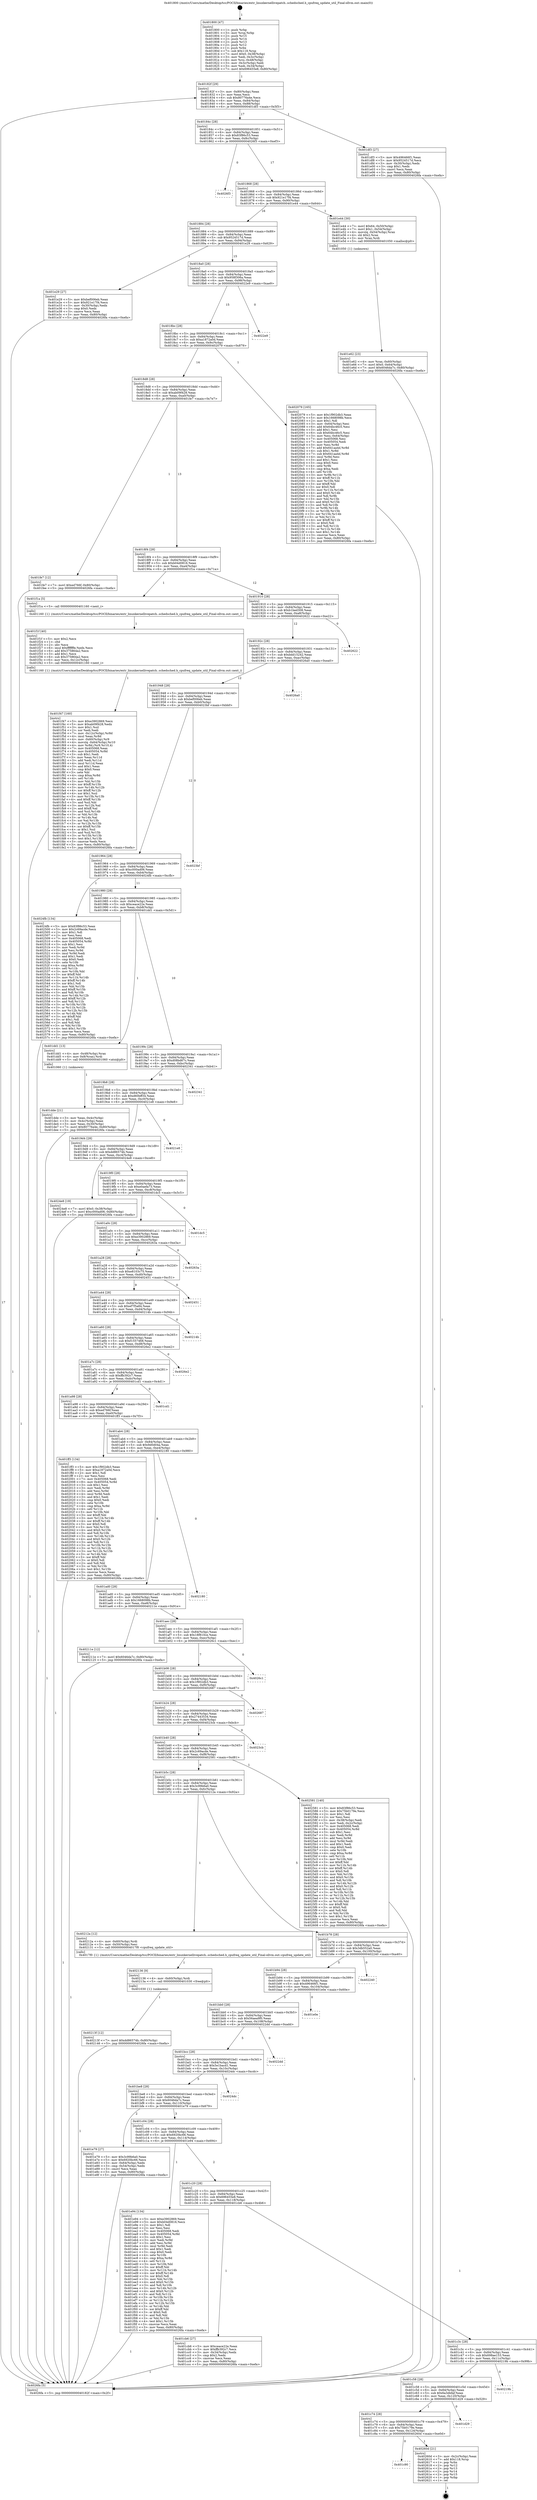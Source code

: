 digraph "0x401800" {
  label = "0x401800 (/mnt/c/Users/mathe/Desktop/tcc/POCII/binaries/extr_linuxkernellivepatch..schedsched.h_cpufreq_update_util_Final-ollvm.out::main(0))"
  labelloc = "t"
  node[shape=record]

  Entry [label="",width=0.3,height=0.3,shape=circle,fillcolor=black,style=filled]
  "0x40182f" [label="{
     0x40182f [29]\l
     | [instrs]\l
     &nbsp;&nbsp;0x40182f \<+3\>: mov -0x80(%rbp),%eax\l
     &nbsp;&nbsp;0x401832 \<+2\>: mov %eax,%ecx\l
     &nbsp;&nbsp;0x401834 \<+6\>: sub $0x80776a4e,%ecx\l
     &nbsp;&nbsp;0x40183a \<+6\>: mov %eax,-0x84(%rbp)\l
     &nbsp;&nbsp;0x401840 \<+6\>: mov %ecx,-0x88(%rbp)\l
     &nbsp;&nbsp;0x401846 \<+6\>: je 0000000000401df3 \<main+0x5f3\>\l
  }"]
  "0x401df3" [label="{
     0x401df3 [27]\l
     | [instrs]\l
     &nbsp;&nbsp;0x401df3 \<+5\>: mov $0x496466f1,%eax\l
     &nbsp;&nbsp;0x401df8 \<+5\>: mov $0x9524517d,%ecx\l
     &nbsp;&nbsp;0x401dfd \<+3\>: mov -0x30(%rbp),%edx\l
     &nbsp;&nbsp;0x401e00 \<+3\>: cmp $0x1,%edx\l
     &nbsp;&nbsp;0x401e03 \<+3\>: cmovl %ecx,%eax\l
     &nbsp;&nbsp;0x401e06 \<+3\>: mov %eax,-0x80(%rbp)\l
     &nbsp;&nbsp;0x401e09 \<+5\>: jmp 00000000004026fa \<main+0xefa\>\l
  }"]
  "0x40184c" [label="{
     0x40184c [28]\l
     | [instrs]\l
     &nbsp;&nbsp;0x40184c \<+5\>: jmp 0000000000401851 \<main+0x51\>\l
     &nbsp;&nbsp;0x401851 \<+6\>: mov -0x84(%rbp),%eax\l
     &nbsp;&nbsp;0x401857 \<+5\>: sub $0x83f86c53,%eax\l
     &nbsp;&nbsp;0x40185c \<+6\>: mov %eax,-0x8c(%rbp)\l
     &nbsp;&nbsp;0x401862 \<+6\>: je 00000000004026f3 \<main+0xef3\>\l
  }"]
  Exit [label="",width=0.3,height=0.3,shape=circle,fillcolor=black,style=filled,peripheries=2]
  "0x4026f3" [label="{
     0x4026f3\l
  }", style=dashed]
  "0x401868" [label="{
     0x401868 [28]\l
     | [instrs]\l
     &nbsp;&nbsp;0x401868 \<+5\>: jmp 000000000040186d \<main+0x6d\>\l
     &nbsp;&nbsp;0x40186d \<+6\>: mov -0x84(%rbp),%eax\l
     &nbsp;&nbsp;0x401873 \<+5\>: sub $0x921e17f4,%eax\l
     &nbsp;&nbsp;0x401878 \<+6\>: mov %eax,-0x90(%rbp)\l
     &nbsp;&nbsp;0x40187e \<+6\>: je 0000000000401e44 \<main+0x644\>\l
  }"]
  "0x401c90" [label="{
     0x401c90\l
  }", style=dashed]
  "0x401e44" [label="{
     0x401e44 [30]\l
     | [instrs]\l
     &nbsp;&nbsp;0x401e44 \<+7\>: movl $0x64,-0x50(%rbp)\l
     &nbsp;&nbsp;0x401e4b \<+7\>: movl $0x1,-0x54(%rbp)\l
     &nbsp;&nbsp;0x401e52 \<+4\>: movslq -0x54(%rbp),%rax\l
     &nbsp;&nbsp;0x401e56 \<+4\>: shl $0x2,%rax\l
     &nbsp;&nbsp;0x401e5a \<+3\>: mov %rax,%rdi\l
     &nbsp;&nbsp;0x401e5d \<+5\>: call 0000000000401050 \<malloc@plt\>\l
     | [calls]\l
     &nbsp;&nbsp;0x401050 \{1\} (unknown)\l
  }"]
  "0x401884" [label="{
     0x401884 [28]\l
     | [instrs]\l
     &nbsp;&nbsp;0x401884 \<+5\>: jmp 0000000000401889 \<main+0x89\>\l
     &nbsp;&nbsp;0x401889 \<+6\>: mov -0x84(%rbp),%eax\l
     &nbsp;&nbsp;0x40188f \<+5\>: sub $0x9524517d,%eax\l
     &nbsp;&nbsp;0x401894 \<+6\>: mov %eax,-0x94(%rbp)\l
     &nbsp;&nbsp;0x40189a \<+6\>: je 0000000000401e29 \<main+0x629\>\l
  }"]
  "0x40260d" [label="{
     0x40260d [21]\l
     | [instrs]\l
     &nbsp;&nbsp;0x40260d \<+3\>: mov -0x2c(%rbp),%eax\l
     &nbsp;&nbsp;0x402610 \<+7\>: add $0x118,%rsp\l
     &nbsp;&nbsp;0x402617 \<+1\>: pop %rbx\l
     &nbsp;&nbsp;0x402618 \<+2\>: pop %r12\l
     &nbsp;&nbsp;0x40261a \<+2\>: pop %r13\l
     &nbsp;&nbsp;0x40261c \<+2\>: pop %r14\l
     &nbsp;&nbsp;0x40261e \<+2\>: pop %r15\l
     &nbsp;&nbsp;0x402620 \<+1\>: pop %rbp\l
     &nbsp;&nbsp;0x402621 \<+1\>: ret\l
  }"]
  "0x401e29" [label="{
     0x401e29 [27]\l
     | [instrs]\l
     &nbsp;&nbsp;0x401e29 \<+5\>: mov $0xbef006eb,%eax\l
     &nbsp;&nbsp;0x401e2e \<+5\>: mov $0x921e17f4,%ecx\l
     &nbsp;&nbsp;0x401e33 \<+3\>: mov -0x30(%rbp),%edx\l
     &nbsp;&nbsp;0x401e36 \<+3\>: cmp $0x0,%edx\l
     &nbsp;&nbsp;0x401e39 \<+3\>: cmove %ecx,%eax\l
     &nbsp;&nbsp;0x401e3c \<+3\>: mov %eax,-0x80(%rbp)\l
     &nbsp;&nbsp;0x401e3f \<+5\>: jmp 00000000004026fa \<main+0xefa\>\l
  }"]
  "0x4018a0" [label="{
     0x4018a0 [28]\l
     | [instrs]\l
     &nbsp;&nbsp;0x4018a0 \<+5\>: jmp 00000000004018a5 \<main+0xa5\>\l
     &nbsp;&nbsp;0x4018a5 \<+6\>: mov -0x84(%rbp),%eax\l
     &nbsp;&nbsp;0x4018ab \<+5\>: sub $0x958f306a,%eax\l
     &nbsp;&nbsp;0x4018b0 \<+6\>: mov %eax,-0x98(%rbp)\l
     &nbsp;&nbsp;0x4018b6 \<+6\>: je 00000000004022e9 \<main+0xae9\>\l
  }"]
  "0x401c74" [label="{
     0x401c74 [28]\l
     | [instrs]\l
     &nbsp;&nbsp;0x401c74 \<+5\>: jmp 0000000000401c79 \<main+0x479\>\l
     &nbsp;&nbsp;0x401c79 \<+6\>: mov -0x84(%rbp),%eax\l
     &nbsp;&nbsp;0x401c7f \<+5\>: sub $0x75b0179e,%eax\l
     &nbsp;&nbsp;0x401c84 \<+6\>: mov %eax,-0x124(%rbp)\l
     &nbsp;&nbsp;0x401c8a \<+6\>: je 000000000040260d \<main+0xe0d\>\l
  }"]
  "0x4022e9" [label="{
     0x4022e9\l
  }", style=dashed]
  "0x4018bc" [label="{
     0x4018bc [28]\l
     | [instrs]\l
     &nbsp;&nbsp;0x4018bc \<+5\>: jmp 00000000004018c1 \<main+0xc1\>\l
     &nbsp;&nbsp;0x4018c1 \<+6\>: mov -0x84(%rbp),%eax\l
     &nbsp;&nbsp;0x4018c7 \<+5\>: sub $0xa1872a0d,%eax\l
     &nbsp;&nbsp;0x4018cc \<+6\>: mov %eax,-0x9c(%rbp)\l
     &nbsp;&nbsp;0x4018d2 \<+6\>: je 0000000000402079 \<main+0x879\>\l
  }"]
  "0x401d29" [label="{
     0x401d29\l
  }", style=dashed]
  "0x402079" [label="{
     0x402079 [165]\l
     | [instrs]\l
     &nbsp;&nbsp;0x402079 \<+5\>: mov $0x1f902db3,%eax\l
     &nbsp;&nbsp;0x40207e \<+5\>: mov $0x1668098b,%ecx\l
     &nbsp;&nbsp;0x402083 \<+2\>: mov $0x1,%dl\l
     &nbsp;&nbsp;0x402085 \<+3\>: mov -0x64(%rbp),%esi\l
     &nbsp;&nbsp;0x402088 \<+6\>: add $0x64bc46c5,%esi\l
     &nbsp;&nbsp;0x40208e \<+3\>: add $0x1,%esi\l
     &nbsp;&nbsp;0x402091 \<+6\>: sub $0x64bc46c5,%esi\l
     &nbsp;&nbsp;0x402097 \<+3\>: mov %esi,-0x64(%rbp)\l
     &nbsp;&nbsp;0x40209a \<+7\>: mov 0x405068,%esi\l
     &nbsp;&nbsp;0x4020a1 \<+7\>: mov 0x405054,%edi\l
     &nbsp;&nbsp;0x4020a8 \<+3\>: mov %esi,%r8d\l
     &nbsp;&nbsp;0x4020ab \<+7\>: add $0x641aa4d,%r8d\l
     &nbsp;&nbsp;0x4020b2 \<+4\>: sub $0x1,%r8d\l
     &nbsp;&nbsp;0x4020b6 \<+7\>: sub $0x641aa4d,%r8d\l
     &nbsp;&nbsp;0x4020bd \<+4\>: imul %r8d,%esi\l
     &nbsp;&nbsp;0x4020c1 \<+3\>: and $0x1,%esi\l
     &nbsp;&nbsp;0x4020c4 \<+3\>: cmp $0x0,%esi\l
     &nbsp;&nbsp;0x4020c7 \<+4\>: sete %r9b\l
     &nbsp;&nbsp;0x4020cb \<+3\>: cmp $0xa,%edi\l
     &nbsp;&nbsp;0x4020ce \<+4\>: setl %r10b\l
     &nbsp;&nbsp;0x4020d2 \<+3\>: mov %r9b,%r11b\l
     &nbsp;&nbsp;0x4020d5 \<+4\>: xor $0xff,%r11b\l
     &nbsp;&nbsp;0x4020d9 \<+3\>: mov %r10b,%bl\l
     &nbsp;&nbsp;0x4020dc \<+3\>: xor $0xff,%bl\l
     &nbsp;&nbsp;0x4020df \<+3\>: xor $0x0,%dl\l
     &nbsp;&nbsp;0x4020e2 \<+3\>: mov %r11b,%r14b\l
     &nbsp;&nbsp;0x4020e5 \<+4\>: and $0x0,%r14b\l
     &nbsp;&nbsp;0x4020e9 \<+3\>: and %dl,%r9b\l
     &nbsp;&nbsp;0x4020ec \<+3\>: mov %bl,%r15b\l
     &nbsp;&nbsp;0x4020ef \<+4\>: and $0x0,%r15b\l
     &nbsp;&nbsp;0x4020f3 \<+3\>: and %dl,%r10b\l
     &nbsp;&nbsp;0x4020f6 \<+3\>: or %r9b,%r14b\l
     &nbsp;&nbsp;0x4020f9 \<+3\>: or %r10b,%r15b\l
     &nbsp;&nbsp;0x4020fc \<+3\>: xor %r15b,%r14b\l
     &nbsp;&nbsp;0x4020ff \<+3\>: or %bl,%r11b\l
     &nbsp;&nbsp;0x402102 \<+4\>: xor $0xff,%r11b\l
     &nbsp;&nbsp;0x402106 \<+3\>: or $0x0,%dl\l
     &nbsp;&nbsp;0x402109 \<+3\>: and %dl,%r11b\l
     &nbsp;&nbsp;0x40210c \<+3\>: or %r11b,%r14b\l
     &nbsp;&nbsp;0x40210f \<+4\>: test $0x1,%r14b\l
     &nbsp;&nbsp;0x402113 \<+3\>: cmovne %ecx,%eax\l
     &nbsp;&nbsp;0x402116 \<+3\>: mov %eax,-0x80(%rbp)\l
     &nbsp;&nbsp;0x402119 \<+5\>: jmp 00000000004026fa \<main+0xefa\>\l
  }"]
  "0x4018d8" [label="{
     0x4018d8 [28]\l
     | [instrs]\l
     &nbsp;&nbsp;0x4018d8 \<+5\>: jmp 00000000004018dd \<main+0xdd\>\l
     &nbsp;&nbsp;0x4018dd \<+6\>: mov -0x84(%rbp),%eax\l
     &nbsp;&nbsp;0x4018e3 \<+5\>: sub $0xab09f428,%eax\l
     &nbsp;&nbsp;0x4018e8 \<+6\>: mov %eax,-0xa0(%rbp)\l
     &nbsp;&nbsp;0x4018ee \<+6\>: je 0000000000401fe7 \<main+0x7e7\>\l
  }"]
  "0x401c58" [label="{
     0x401c58 [28]\l
     | [instrs]\l
     &nbsp;&nbsp;0x401c58 \<+5\>: jmp 0000000000401c5d \<main+0x45d\>\l
     &nbsp;&nbsp;0x401c5d \<+6\>: mov -0x84(%rbp),%eax\l
     &nbsp;&nbsp;0x401c63 \<+5\>: sub $0x6a3dbfaf,%eax\l
     &nbsp;&nbsp;0x401c68 \<+6\>: mov %eax,-0x120(%rbp)\l
     &nbsp;&nbsp;0x401c6e \<+6\>: je 0000000000401d29 \<main+0x529\>\l
  }"]
  "0x401fe7" [label="{
     0x401fe7 [12]\l
     | [instrs]\l
     &nbsp;&nbsp;0x401fe7 \<+7\>: movl $0xed766f,-0x80(%rbp)\l
     &nbsp;&nbsp;0x401fee \<+5\>: jmp 00000000004026fa \<main+0xefa\>\l
  }"]
  "0x4018f4" [label="{
     0x4018f4 [28]\l
     | [instrs]\l
     &nbsp;&nbsp;0x4018f4 \<+5\>: jmp 00000000004018f9 \<main+0xf9\>\l
     &nbsp;&nbsp;0x4018f9 \<+6\>: mov -0x84(%rbp),%eax\l
     &nbsp;&nbsp;0x4018ff \<+5\>: sub $0xb04d0816,%eax\l
     &nbsp;&nbsp;0x401904 \<+6\>: mov %eax,-0xa4(%rbp)\l
     &nbsp;&nbsp;0x40190a \<+6\>: je 0000000000401f1a \<main+0x71a\>\l
  }"]
  "0x40219b" [label="{
     0x40219b\l
  }", style=dashed]
  "0x401f1a" [label="{
     0x401f1a [5]\l
     | [instrs]\l
     &nbsp;&nbsp;0x401f1a \<+5\>: call 0000000000401160 \<next_i\>\l
     | [calls]\l
     &nbsp;&nbsp;0x401160 \{1\} (/mnt/c/Users/mathe/Desktop/tcc/POCII/binaries/extr_linuxkernellivepatch..schedsched.h_cpufreq_update_util_Final-ollvm.out::next_i)\l
  }"]
  "0x401910" [label="{
     0x401910 [28]\l
     | [instrs]\l
     &nbsp;&nbsp;0x401910 \<+5\>: jmp 0000000000401915 \<main+0x115\>\l
     &nbsp;&nbsp;0x401915 \<+6\>: mov -0x84(%rbp),%eax\l
     &nbsp;&nbsp;0x40191b \<+5\>: sub $0xb1bed308,%eax\l
     &nbsp;&nbsp;0x401920 \<+6\>: mov %eax,-0xa8(%rbp)\l
     &nbsp;&nbsp;0x401926 \<+6\>: je 0000000000402622 \<main+0xe22\>\l
  }"]
  "0x40213f" [label="{
     0x40213f [12]\l
     | [instrs]\l
     &nbsp;&nbsp;0x40213f \<+7\>: movl $0xdd86574b,-0x80(%rbp)\l
     &nbsp;&nbsp;0x402146 \<+5\>: jmp 00000000004026fa \<main+0xefa\>\l
  }"]
  "0x402622" [label="{
     0x402622\l
  }", style=dashed]
  "0x40192c" [label="{
     0x40192c [28]\l
     | [instrs]\l
     &nbsp;&nbsp;0x40192c \<+5\>: jmp 0000000000401931 \<main+0x131\>\l
     &nbsp;&nbsp;0x401931 \<+6\>: mov -0x84(%rbp),%eax\l
     &nbsp;&nbsp;0x401937 \<+5\>: sub $0xbdd15242,%eax\l
     &nbsp;&nbsp;0x40193c \<+6\>: mov %eax,-0xac(%rbp)\l
     &nbsp;&nbsp;0x401942 \<+6\>: je 00000000004026a0 \<main+0xea0\>\l
  }"]
  "0x402136" [label="{
     0x402136 [9]\l
     | [instrs]\l
     &nbsp;&nbsp;0x402136 \<+4\>: mov -0x60(%rbp),%rdi\l
     &nbsp;&nbsp;0x40213a \<+5\>: call 0000000000401030 \<free@plt\>\l
     | [calls]\l
     &nbsp;&nbsp;0x401030 \{1\} (unknown)\l
  }"]
  "0x4026a0" [label="{
     0x4026a0\l
  }", style=dashed]
  "0x401948" [label="{
     0x401948 [28]\l
     | [instrs]\l
     &nbsp;&nbsp;0x401948 \<+5\>: jmp 000000000040194d \<main+0x14d\>\l
     &nbsp;&nbsp;0x40194d \<+6\>: mov -0x84(%rbp),%eax\l
     &nbsp;&nbsp;0x401953 \<+5\>: sub $0xbef006eb,%eax\l
     &nbsp;&nbsp;0x401958 \<+6\>: mov %eax,-0xb0(%rbp)\l
     &nbsp;&nbsp;0x40195e \<+6\>: je 00000000004023bf \<main+0xbbf\>\l
  }"]
  "0x401f47" [label="{
     0x401f47 [160]\l
     | [instrs]\l
     &nbsp;&nbsp;0x401f47 \<+5\>: mov $0xe3902869,%ecx\l
     &nbsp;&nbsp;0x401f4c \<+5\>: mov $0xab09f428,%edx\l
     &nbsp;&nbsp;0x401f51 \<+3\>: mov $0x1,%sil\l
     &nbsp;&nbsp;0x401f54 \<+2\>: xor %edi,%edi\l
     &nbsp;&nbsp;0x401f56 \<+7\>: mov -0x12c(%rbp),%r8d\l
     &nbsp;&nbsp;0x401f5d \<+4\>: imul %eax,%r8d\l
     &nbsp;&nbsp;0x401f61 \<+4\>: mov -0x60(%rbp),%r9\l
     &nbsp;&nbsp;0x401f65 \<+4\>: movslq -0x64(%rbp),%r10\l
     &nbsp;&nbsp;0x401f69 \<+4\>: mov %r8d,(%r9,%r10,4)\l
     &nbsp;&nbsp;0x401f6d \<+7\>: mov 0x405068,%eax\l
     &nbsp;&nbsp;0x401f74 \<+8\>: mov 0x405054,%r8d\l
     &nbsp;&nbsp;0x401f7c \<+3\>: sub $0x1,%edi\l
     &nbsp;&nbsp;0x401f7f \<+3\>: mov %eax,%r11d\l
     &nbsp;&nbsp;0x401f82 \<+3\>: add %edi,%r11d\l
     &nbsp;&nbsp;0x401f85 \<+4\>: imul %r11d,%eax\l
     &nbsp;&nbsp;0x401f89 \<+3\>: and $0x1,%eax\l
     &nbsp;&nbsp;0x401f8c \<+3\>: cmp $0x0,%eax\l
     &nbsp;&nbsp;0x401f8f \<+3\>: sete %bl\l
     &nbsp;&nbsp;0x401f92 \<+4\>: cmp $0xa,%r8d\l
     &nbsp;&nbsp;0x401f96 \<+4\>: setl %r14b\l
     &nbsp;&nbsp;0x401f9a \<+3\>: mov %bl,%r15b\l
     &nbsp;&nbsp;0x401f9d \<+4\>: xor $0xff,%r15b\l
     &nbsp;&nbsp;0x401fa1 \<+3\>: mov %r14b,%r12b\l
     &nbsp;&nbsp;0x401fa4 \<+4\>: xor $0xff,%r12b\l
     &nbsp;&nbsp;0x401fa8 \<+4\>: xor $0x1,%sil\l
     &nbsp;&nbsp;0x401fac \<+3\>: mov %r15b,%r13b\l
     &nbsp;&nbsp;0x401faf \<+4\>: and $0xff,%r13b\l
     &nbsp;&nbsp;0x401fb3 \<+3\>: and %sil,%bl\l
     &nbsp;&nbsp;0x401fb6 \<+3\>: mov %r12b,%al\l
     &nbsp;&nbsp;0x401fb9 \<+2\>: and $0xff,%al\l
     &nbsp;&nbsp;0x401fbb \<+3\>: and %sil,%r14b\l
     &nbsp;&nbsp;0x401fbe \<+3\>: or %bl,%r13b\l
     &nbsp;&nbsp;0x401fc1 \<+3\>: or %r14b,%al\l
     &nbsp;&nbsp;0x401fc4 \<+3\>: xor %al,%r13b\l
     &nbsp;&nbsp;0x401fc7 \<+3\>: or %r12b,%r15b\l
     &nbsp;&nbsp;0x401fca \<+4\>: xor $0xff,%r15b\l
     &nbsp;&nbsp;0x401fce \<+4\>: or $0x1,%sil\l
     &nbsp;&nbsp;0x401fd2 \<+3\>: and %sil,%r15b\l
     &nbsp;&nbsp;0x401fd5 \<+3\>: or %r15b,%r13b\l
     &nbsp;&nbsp;0x401fd8 \<+4\>: test $0x1,%r13b\l
     &nbsp;&nbsp;0x401fdc \<+3\>: cmovne %edx,%ecx\l
     &nbsp;&nbsp;0x401fdf \<+3\>: mov %ecx,-0x80(%rbp)\l
     &nbsp;&nbsp;0x401fe2 \<+5\>: jmp 00000000004026fa \<main+0xefa\>\l
  }"]
  "0x4023bf" [label="{
     0x4023bf\l
  }", style=dashed]
  "0x401964" [label="{
     0x401964 [28]\l
     | [instrs]\l
     &nbsp;&nbsp;0x401964 \<+5\>: jmp 0000000000401969 \<main+0x169\>\l
     &nbsp;&nbsp;0x401969 \<+6\>: mov -0x84(%rbp),%eax\l
     &nbsp;&nbsp;0x40196f \<+5\>: sub $0xc000ad06,%eax\l
     &nbsp;&nbsp;0x401974 \<+6\>: mov %eax,-0xb4(%rbp)\l
     &nbsp;&nbsp;0x40197a \<+6\>: je 00000000004024fb \<main+0xcfb\>\l
  }"]
  "0x401f1f" [label="{
     0x401f1f [40]\l
     | [instrs]\l
     &nbsp;&nbsp;0x401f1f \<+5\>: mov $0x2,%ecx\l
     &nbsp;&nbsp;0x401f24 \<+1\>: cltd\l
     &nbsp;&nbsp;0x401f25 \<+2\>: idiv %ecx\l
     &nbsp;&nbsp;0x401f27 \<+6\>: imul $0xfffffffe,%edx,%ecx\l
     &nbsp;&nbsp;0x401f2d \<+6\>: add $0x375864a2,%ecx\l
     &nbsp;&nbsp;0x401f33 \<+3\>: add $0x1,%ecx\l
     &nbsp;&nbsp;0x401f36 \<+6\>: sub $0x375864a2,%ecx\l
     &nbsp;&nbsp;0x401f3c \<+6\>: mov %ecx,-0x12c(%rbp)\l
     &nbsp;&nbsp;0x401f42 \<+5\>: call 0000000000401160 \<next_i\>\l
     | [calls]\l
     &nbsp;&nbsp;0x401160 \{1\} (/mnt/c/Users/mathe/Desktop/tcc/POCII/binaries/extr_linuxkernellivepatch..schedsched.h_cpufreq_update_util_Final-ollvm.out::next_i)\l
  }"]
  "0x4024fb" [label="{
     0x4024fb [134]\l
     | [instrs]\l
     &nbsp;&nbsp;0x4024fb \<+5\>: mov $0x83f86c53,%eax\l
     &nbsp;&nbsp;0x402500 \<+5\>: mov $0x2c69acde,%ecx\l
     &nbsp;&nbsp;0x402505 \<+2\>: mov $0x1,%dl\l
     &nbsp;&nbsp;0x402507 \<+2\>: xor %esi,%esi\l
     &nbsp;&nbsp;0x402509 \<+7\>: mov 0x405068,%edi\l
     &nbsp;&nbsp;0x402510 \<+8\>: mov 0x405054,%r8d\l
     &nbsp;&nbsp;0x402518 \<+3\>: sub $0x1,%esi\l
     &nbsp;&nbsp;0x40251b \<+3\>: mov %edi,%r9d\l
     &nbsp;&nbsp;0x40251e \<+3\>: add %esi,%r9d\l
     &nbsp;&nbsp;0x402521 \<+4\>: imul %r9d,%edi\l
     &nbsp;&nbsp;0x402525 \<+3\>: and $0x1,%edi\l
     &nbsp;&nbsp;0x402528 \<+3\>: cmp $0x0,%edi\l
     &nbsp;&nbsp;0x40252b \<+4\>: sete %r10b\l
     &nbsp;&nbsp;0x40252f \<+4\>: cmp $0xa,%r8d\l
     &nbsp;&nbsp;0x402533 \<+4\>: setl %r11b\l
     &nbsp;&nbsp;0x402537 \<+3\>: mov %r10b,%bl\l
     &nbsp;&nbsp;0x40253a \<+3\>: xor $0xff,%bl\l
     &nbsp;&nbsp;0x40253d \<+3\>: mov %r11b,%r14b\l
     &nbsp;&nbsp;0x402540 \<+4\>: xor $0xff,%r14b\l
     &nbsp;&nbsp;0x402544 \<+3\>: xor $0x1,%dl\l
     &nbsp;&nbsp;0x402547 \<+3\>: mov %bl,%r15b\l
     &nbsp;&nbsp;0x40254a \<+4\>: and $0xff,%r15b\l
     &nbsp;&nbsp;0x40254e \<+3\>: and %dl,%r10b\l
     &nbsp;&nbsp;0x402551 \<+3\>: mov %r14b,%r12b\l
     &nbsp;&nbsp;0x402554 \<+4\>: and $0xff,%r12b\l
     &nbsp;&nbsp;0x402558 \<+3\>: and %dl,%r11b\l
     &nbsp;&nbsp;0x40255b \<+3\>: or %r10b,%r15b\l
     &nbsp;&nbsp;0x40255e \<+3\>: or %r11b,%r12b\l
     &nbsp;&nbsp;0x402561 \<+3\>: xor %r12b,%r15b\l
     &nbsp;&nbsp;0x402564 \<+3\>: or %r14b,%bl\l
     &nbsp;&nbsp;0x402567 \<+3\>: xor $0xff,%bl\l
     &nbsp;&nbsp;0x40256a \<+3\>: or $0x1,%dl\l
     &nbsp;&nbsp;0x40256d \<+2\>: and %dl,%bl\l
     &nbsp;&nbsp;0x40256f \<+3\>: or %bl,%r15b\l
     &nbsp;&nbsp;0x402572 \<+4\>: test $0x1,%r15b\l
     &nbsp;&nbsp;0x402576 \<+3\>: cmovne %ecx,%eax\l
     &nbsp;&nbsp;0x402579 \<+3\>: mov %eax,-0x80(%rbp)\l
     &nbsp;&nbsp;0x40257c \<+5\>: jmp 00000000004026fa \<main+0xefa\>\l
  }"]
  "0x401980" [label="{
     0x401980 [28]\l
     | [instrs]\l
     &nbsp;&nbsp;0x401980 \<+5\>: jmp 0000000000401985 \<main+0x185\>\l
     &nbsp;&nbsp;0x401985 \<+6\>: mov -0x84(%rbp),%eax\l
     &nbsp;&nbsp;0x40198b \<+5\>: sub $0xceace22e,%eax\l
     &nbsp;&nbsp;0x401990 \<+6\>: mov %eax,-0xb8(%rbp)\l
     &nbsp;&nbsp;0x401996 \<+6\>: je 0000000000401dd1 \<main+0x5d1\>\l
  }"]
  "0x401e62" [label="{
     0x401e62 [23]\l
     | [instrs]\l
     &nbsp;&nbsp;0x401e62 \<+4\>: mov %rax,-0x60(%rbp)\l
     &nbsp;&nbsp;0x401e66 \<+7\>: movl $0x0,-0x64(%rbp)\l
     &nbsp;&nbsp;0x401e6d \<+7\>: movl $0x6046da7c,-0x80(%rbp)\l
     &nbsp;&nbsp;0x401e74 \<+5\>: jmp 00000000004026fa \<main+0xefa\>\l
  }"]
  "0x401dd1" [label="{
     0x401dd1 [13]\l
     | [instrs]\l
     &nbsp;&nbsp;0x401dd1 \<+4\>: mov -0x48(%rbp),%rax\l
     &nbsp;&nbsp;0x401dd5 \<+4\>: mov 0x8(%rax),%rdi\l
     &nbsp;&nbsp;0x401dd9 \<+5\>: call 0000000000401060 \<atoi@plt\>\l
     | [calls]\l
     &nbsp;&nbsp;0x401060 \{1\} (unknown)\l
  }"]
  "0x40199c" [label="{
     0x40199c [28]\l
     | [instrs]\l
     &nbsp;&nbsp;0x40199c \<+5\>: jmp 00000000004019a1 \<main+0x1a1\>\l
     &nbsp;&nbsp;0x4019a1 \<+6\>: mov -0x84(%rbp),%eax\l
     &nbsp;&nbsp;0x4019a7 \<+5\>: sub $0xd08bd67c,%eax\l
     &nbsp;&nbsp;0x4019ac \<+6\>: mov %eax,-0xbc(%rbp)\l
     &nbsp;&nbsp;0x4019b2 \<+6\>: je 0000000000402341 \<main+0xb41\>\l
  }"]
  "0x401dde" [label="{
     0x401dde [21]\l
     | [instrs]\l
     &nbsp;&nbsp;0x401dde \<+3\>: mov %eax,-0x4c(%rbp)\l
     &nbsp;&nbsp;0x401de1 \<+3\>: mov -0x4c(%rbp),%eax\l
     &nbsp;&nbsp;0x401de4 \<+3\>: mov %eax,-0x30(%rbp)\l
     &nbsp;&nbsp;0x401de7 \<+7\>: movl $0x80776a4e,-0x80(%rbp)\l
     &nbsp;&nbsp;0x401dee \<+5\>: jmp 00000000004026fa \<main+0xefa\>\l
  }"]
  "0x402341" [label="{
     0x402341\l
  }", style=dashed]
  "0x4019b8" [label="{
     0x4019b8 [28]\l
     | [instrs]\l
     &nbsp;&nbsp;0x4019b8 \<+5\>: jmp 00000000004019bd \<main+0x1bd\>\l
     &nbsp;&nbsp;0x4019bd \<+6\>: mov -0x84(%rbp),%eax\l
     &nbsp;&nbsp;0x4019c3 \<+5\>: sub $0xd60bff34,%eax\l
     &nbsp;&nbsp;0x4019c8 \<+6\>: mov %eax,-0xc0(%rbp)\l
     &nbsp;&nbsp;0x4019ce \<+6\>: je 00000000004021e8 \<main+0x9e8\>\l
  }"]
  "0x401800" [label="{
     0x401800 [47]\l
     | [instrs]\l
     &nbsp;&nbsp;0x401800 \<+1\>: push %rbp\l
     &nbsp;&nbsp;0x401801 \<+3\>: mov %rsp,%rbp\l
     &nbsp;&nbsp;0x401804 \<+2\>: push %r15\l
     &nbsp;&nbsp;0x401806 \<+2\>: push %r14\l
     &nbsp;&nbsp;0x401808 \<+2\>: push %r13\l
     &nbsp;&nbsp;0x40180a \<+2\>: push %r12\l
     &nbsp;&nbsp;0x40180c \<+1\>: push %rbx\l
     &nbsp;&nbsp;0x40180d \<+7\>: sub $0x118,%rsp\l
     &nbsp;&nbsp;0x401814 \<+7\>: movl $0x0,-0x38(%rbp)\l
     &nbsp;&nbsp;0x40181b \<+3\>: mov %edi,-0x3c(%rbp)\l
     &nbsp;&nbsp;0x40181e \<+4\>: mov %rsi,-0x48(%rbp)\l
     &nbsp;&nbsp;0x401822 \<+3\>: mov -0x3c(%rbp),%edi\l
     &nbsp;&nbsp;0x401825 \<+3\>: mov %edi,-0x34(%rbp)\l
     &nbsp;&nbsp;0x401828 \<+7\>: movl $0x696455e8,-0x80(%rbp)\l
  }"]
  "0x4021e8" [label="{
     0x4021e8\l
  }", style=dashed]
  "0x4019d4" [label="{
     0x4019d4 [28]\l
     | [instrs]\l
     &nbsp;&nbsp;0x4019d4 \<+5\>: jmp 00000000004019d9 \<main+0x1d9\>\l
     &nbsp;&nbsp;0x4019d9 \<+6\>: mov -0x84(%rbp),%eax\l
     &nbsp;&nbsp;0x4019df \<+5\>: sub $0xdd86574b,%eax\l
     &nbsp;&nbsp;0x4019e4 \<+6\>: mov %eax,-0xc4(%rbp)\l
     &nbsp;&nbsp;0x4019ea \<+6\>: je 00000000004024e8 \<main+0xce8\>\l
  }"]
  "0x4026fa" [label="{
     0x4026fa [5]\l
     | [instrs]\l
     &nbsp;&nbsp;0x4026fa \<+5\>: jmp 000000000040182f \<main+0x2f\>\l
  }"]
  "0x4024e8" [label="{
     0x4024e8 [19]\l
     | [instrs]\l
     &nbsp;&nbsp;0x4024e8 \<+7\>: movl $0x0,-0x38(%rbp)\l
     &nbsp;&nbsp;0x4024ef \<+7\>: movl $0xc000ad06,-0x80(%rbp)\l
     &nbsp;&nbsp;0x4024f6 \<+5\>: jmp 00000000004026fa \<main+0xefa\>\l
  }"]
  "0x4019f0" [label="{
     0x4019f0 [28]\l
     | [instrs]\l
     &nbsp;&nbsp;0x4019f0 \<+5\>: jmp 00000000004019f5 \<main+0x1f5\>\l
     &nbsp;&nbsp;0x4019f5 \<+6\>: mov -0x84(%rbp),%eax\l
     &nbsp;&nbsp;0x4019fb \<+5\>: sub $0xe0aefa73,%eax\l
     &nbsp;&nbsp;0x401a00 \<+6\>: mov %eax,-0xc8(%rbp)\l
     &nbsp;&nbsp;0x401a06 \<+6\>: je 0000000000401dc5 \<main+0x5c5\>\l
  }"]
  "0x401c3c" [label="{
     0x401c3c [28]\l
     | [instrs]\l
     &nbsp;&nbsp;0x401c3c \<+5\>: jmp 0000000000401c41 \<main+0x441\>\l
     &nbsp;&nbsp;0x401c41 \<+6\>: mov -0x84(%rbp),%eax\l
     &nbsp;&nbsp;0x401c47 \<+5\>: sub $0x698ae153,%eax\l
     &nbsp;&nbsp;0x401c4c \<+6\>: mov %eax,-0x11c(%rbp)\l
     &nbsp;&nbsp;0x401c52 \<+6\>: je 000000000040219b \<main+0x99b\>\l
  }"]
  "0x401dc5" [label="{
     0x401dc5\l
  }", style=dashed]
  "0x401a0c" [label="{
     0x401a0c [28]\l
     | [instrs]\l
     &nbsp;&nbsp;0x401a0c \<+5\>: jmp 0000000000401a11 \<main+0x211\>\l
     &nbsp;&nbsp;0x401a11 \<+6\>: mov -0x84(%rbp),%eax\l
     &nbsp;&nbsp;0x401a17 \<+5\>: sub $0xe3902869,%eax\l
     &nbsp;&nbsp;0x401a1c \<+6\>: mov %eax,-0xcc(%rbp)\l
     &nbsp;&nbsp;0x401a22 \<+6\>: je 000000000040263a \<main+0xe3a\>\l
  }"]
  "0x401cb6" [label="{
     0x401cb6 [27]\l
     | [instrs]\l
     &nbsp;&nbsp;0x401cb6 \<+5\>: mov $0xceace22e,%eax\l
     &nbsp;&nbsp;0x401cbb \<+5\>: mov $0xffb392c7,%ecx\l
     &nbsp;&nbsp;0x401cc0 \<+3\>: mov -0x34(%rbp),%edx\l
     &nbsp;&nbsp;0x401cc3 \<+3\>: cmp $0x2,%edx\l
     &nbsp;&nbsp;0x401cc6 \<+3\>: cmovne %ecx,%eax\l
     &nbsp;&nbsp;0x401cc9 \<+3\>: mov %eax,-0x80(%rbp)\l
     &nbsp;&nbsp;0x401ccc \<+5\>: jmp 00000000004026fa \<main+0xefa\>\l
  }"]
  "0x40263a" [label="{
     0x40263a\l
  }", style=dashed]
  "0x401a28" [label="{
     0x401a28 [28]\l
     | [instrs]\l
     &nbsp;&nbsp;0x401a28 \<+5\>: jmp 0000000000401a2d \<main+0x22d\>\l
     &nbsp;&nbsp;0x401a2d \<+6\>: mov -0x84(%rbp),%eax\l
     &nbsp;&nbsp;0x401a33 \<+5\>: sub $0xe8103c75,%eax\l
     &nbsp;&nbsp;0x401a38 \<+6\>: mov %eax,-0xd0(%rbp)\l
     &nbsp;&nbsp;0x401a3e \<+6\>: je 0000000000402451 \<main+0xc51\>\l
  }"]
  "0x401c20" [label="{
     0x401c20 [28]\l
     | [instrs]\l
     &nbsp;&nbsp;0x401c20 \<+5\>: jmp 0000000000401c25 \<main+0x425\>\l
     &nbsp;&nbsp;0x401c25 \<+6\>: mov -0x84(%rbp),%eax\l
     &nbsp;&nbsp;0x401c2b \<+5\>: sub $0x696455e8,%eax\l
     &nbsp;&nbsp;0x401c30 \<+6\>: mov %eax,-0x118(%rbp)\l
     &nbsp;&nbsp;0x401c36 \<+6\>: je 0000000000401cb6 \<main+0x4b6\>\l
  }"]
  "0x402451" [label="{
     0x402451\l
  }", style=dashed]
  "0x401a44" [label="{
     0x401a44 [28]\l
     | [instrs]\l
     &nbsp;&nbsp;0x401a44 \<+5\>: jmp 0000000000401a49 \<main+0x249\>\l
     &nbsp;&nbsp;0x401a49 \<+6\>: mov -0x84(%rbp),%eax\l
     &nbsp;&nbsp;0x401a4f \<+5\>: sub $0xef7f5a84,%eax\l
     &nbsp;&nbsp;0x401a54 \<+6\>: mov %eax,-0xd4(%rbp)\l
     &nbsp;&nbsp;0x401a5a \<+6\>: je 000000000040214b \<main+0x94b\>\l
  }"]
  "0x401e94" [label="{
     0x401e94 [134]\l
     | [instrs]\l
     &nbsp;&nbsp;0x401e94 \<+5\>: mov $0xe3902869,%eax\l
     &nbsp;&nbsp;0x401e99 \<+5\>: mov $0xb04d0816,%ecx\l
     &nbsp;&nbsp;0x401e9e \<+2\>: mov $0x1,%dl\l
     &nbsp;&nbsp;0x401ea0 \<+2\>: xor %esi,%esi\l
     &nbsp;&nbsp;0x401ea2 \<+7\>: mov 0x405068,%edi\l
     &nbsp;&nbsp;0x401ea9 \<+8\>: mov 0x405054,%r8d\l
     &nbsp;&nbsp;0x401eb1 \<+3\>: sub $0x1,%esi\l
     &nbsp;&nbsp;0x401eb4 \<+3\>: mov %edi,%r9d\l
     &nbsp;&nbsp;0x401eb7 \<+3\>: add %esi,%r9d\l
     &nbsp;&nbsp;0x401eba \<+4\>: imul %r9d,%edi\l
     &nbsp;&nbsp;0x401ebe \<+3\>: and $0x1,%edi\l
     &nbsp;&nbsp;0x401ec1 \<+3\>: cmp $0x0,%edi\l
     &nbsp;&nbsp;0x401ec4 \<+4\>: sete %r10b\l
     &nbsp;&nbsp;0x401ec8 \<+4\>: cmp $0xa,%r8d\l
     &nbsp;&nbsp;0x401ecc \<+4\>: setl %r11b\l
     &nbsp;&nbsp;0x401ed0 \<+3\>: mov %r10b,%bl\l
     &nbsp;&nbsp;0x401ed3 \<+3\>: xor $0xff,%bl\l
     &nbsp;&nbsp;0x401ed6 \<+3\>: mov %r11b,%r14b\l
     &nbsp;&nbsp;0x401ed9 \<+4\>: xor $0xff,%r14b\l
     &nbsp;&nbsp;0x401edd \<+3\>: xor $0x0,%dl\l
     &nbsp;&nbsp;0x401ee0 \<+3\>: mov %bl,%r15b\l
     &nbsp;&nbsp;0x401ee3 \<+4\>: and $0x0,%r15b\l
     &nbsp;&nbsp;0x401ee7 \<+3\>: and %dl,%r10b\l
     &nbsp;&nbsp;0x401eea \<+3\>: mov %r14b,%r12b\l
     &nbsp;&nbsp;0x401eed \<+4\>: and $0x0,%r12b\l
     &nbsp;&nbsp;0x401ef1 \<+3\>: and %dl,%r11b\l
     &nbsp;&nbsp;0x401ef4 \<+3\>: or %r10b,%r15b\l
     &nbsp;&nbsp;0x401ef7 \<+3\>: or %r11b,%r12b\l
     &nbsp;&nbsp;0x401efa \<+3\>: xor %r12b,%r15b\l
     &nbsp;&nbsp;0x401efd \<+3\>: or %r14b,%bl\l
     &nbsp;&nbsp;0x401f00 \<+3\>: xor $0xff,%bl\l
     &nbsp;&nbsp;0x401f03 \<+3\>: or $0x0,%dl\l
     &nbsp;&nbsp;0x401f06 \<+2\>: and %dl,%bl\l
     &nbsp;&nbsp;0x401f08 \<+3\>: or %bl,%r15b\l
     &nbsp;&nbsp;0x401f0b \<+4\>: test $0x1,%r15b\l
     &nbsp;&nbsp;0x401f0f \<+3\>: cmovne %ecx,%eax\l
     &nbsp;&nbsp;0x401f12 \<+3\>: mov %eax,-0x80(%rbp)\l
     &nbsp;&nbsp;0x401f15 \<+5\>: jmp 00000000004026fa \<main+0xefa\>\l
  }"]
  "0x40214b" [label="{
     0x40214b\l
  }", style=dashed]
  "0x401a60" [label="{
     0x401a60 [28]\l
     | [instrs]\l
     &nbsp;&nbsp;0x401a60 \<+5\>: jmp 0000000000401a65 \<main+0x265\>\l
     &nbsp;&nbsp;0x401a65 \<+6\>: mov -0x84(%rbp),%eax\l
     &nbsp;&nbsp;0x401a6b \<+5\>: sub $0xf1557468,%eax\l
     &nbsp;&nbsp;0x401a70 \<+6\>: mov %eax,-0xd8(%rbp)\l
     &nbsp;&nbsp;0x401a76 \<+6\>: je 00000000004026e2 \<main+0xee2\>\l
  }"]
  "0x401c04" [label="{
     0x401c04 [28]\l
     | [instrs]\l
     &nbsp;&nbsp;0x401c04 \<+5\>: jmp 0000000000401c09 \<main+0x409\>\l
     &nbsp;&nbsp;0x401c09 \<+6\>: mov -0x84(%rbp),%eax\l
     &nbsp;&nbsp;0x401c0f \<+5\>: sub $0x6920bc66,%eax\l
     &nbsp;&nbsp;0x401c14 \<+6\>: mov %eax,-0x114(%rbp)\l
     &nbsp;&nbsp;0x401c1a \<+6\>: je 0000000000401e94 \<main+0x694\>\l
  }"]
  "0x4026e2" [label="{
     0x4026e2\l
  }", style=dashed]
  "0x401a7c" [label="{
     0x401a7c [28]\l
     | [instrs]\l
     &nbsp;&nbsp;0x401a7c \<+5\>: jmp 0000000000401a81 \<main+0x281\>\l
     &nbsp;&nbsp;0x401a81 \<+6\>: mov -0x84(%rbp),%eax\l
     &nbsp;&nbsp;0x401a87 \<+5\>: sub $0xffb392c7,%eax\l
     &nbsp;&nbsp;0x401a8c \<+6\>: mov %eax,-0xdc(%rbp)\l
     &nbsp;&nbsp;0x401a92 \<+6\>: je 0000000000401cd1 \<main+0x4d1\>\l
  }"]
  "0x401e79" [label="{
     0x401e79 [27]\l
     | [instrs]\l
     &nbsp;&nbsp;0x401e79 \<+5\>: mov $0x3c99b6a0,%eax\l
     &nbsp;&nbsp;0x401e7e \<+5\>: mov $0x6920bc66,%ecx\l
     &nbsp;&nbsp;0x401e83 \<+3\>: mov -0x64(%rbp),%edx\l
     &nbsp;&nbsp;0x401e86 \<+3\>: cmp -0x54(%rbp),%edx\l
     &nbsp;&nbsp;0x401e89 \<+3\>: cmovl %ecx,%eax\l
     &nbsp;&nbsp;0x401e8c \<+3\>: mov %eax,-0x80(%rbp)\l
     &nbsp;&nbsp;0x401e8f \<+5\>: jmp 00000000004026fa \<main+0xefa\>\l
  }"]
  "0x401cd1" [label="{
     0x401cd1\l
  }", style=dashed]
  "0x401a98" [label="{
     0x401a98 [28]\l
     | [instrs]\l
     &nbsp;&nbsp;0x401a98 \<+5\>: jmp 0000000000401a9d \<main+0x29d\>\l
     &nbsp;&nbsp;0x401a9d \<+6\>: mov -0x84(%rbp),%eax\l
     &nbsp;&nbsp;0x401aa3 \<+5\>: sub $0xed766f,%eax\l
     &nbsp;&nbsp;0x401aa8 \<+6\>: mov %eax,-0xe0(%rbp)\l
     &nbsp;&nbsp;0x401aae \<+6\>: je 0000000000401ff3 \<main+0x7f3\>\l
  }"]
  "0x401be8" [label="{
     0x401be8 [28]\l
     | [instrs]\l
     &nbsp;&nbsp;0x401be8 \<+5\>: jmp 0000000000401bed \<main+0x3ed\>\l
     &nbsp;&nbsp;0x401bed \<+6\>: mov -0x84(%rbp),%eax\l
     &nbsp;&nbsp;0x401bf3 \<+5\>: sub $0x6046da7c,%eax\l
     &nbsp;&nbsp;0x401bf8 \<+6\>: mov %eax,-0x110(%rbp)\l
     &nbsp;&nbsp;0x401bfe \<+6\>: je 0000000000401e79 \<main+0x679\>\l
  }"]
  "0x401ff3" [label="{
     0x401ff3 [134]\l
     | [instrs]\l
     &nbsp;&nbsp;0x401ff3 \<+5\>: mov $0x1f902db3,%eax\l
     &nbsp;&nbsp;0x401ff8 \<+5\>: mov $0xa1872a0d,%ecx\l
     &nbsp;&nbsp;0x401ffd \<+2\>: mov $0x1,%dl\l
     &nbsp;&nbsp;0x401fff \<+2\>: xor %esi,%esi\l
     &nbsp;&nbsp;0x402001 \<+7\>: mov 0x405068,%edi\l
     &nbsp;&nbsp;0x402008 \<+8\>: mov 0x405054,%r8d\l
     &nbsp;&nbsp;0x402010 \<+3\>: sub $0x1,%esi\l
     &nbsp;&nbsp;0x402013 \<+3\>: mov %edi,%r9d\l
     &nbsp;&nbsp;0x402016 \<+3\>: add %esi,%r9d\l
     &nbsp;&nbsp;0x402019 \<+4\>: imul %r9d,%edi\l
     &nbsp;&nbsp;0x40201d \<+3\>: and $0x1,%edi\l
     &nbsp;&nbsp;0x402020 \<+3\>: cmp $0x0,%edi\l
     &nbsp;&nbsp;0x402023 \<+4\>: sete %r10b\l
     &nbsp;&nbsp;0x402027 \<+4\>: cmp $0xa,%r8d\l
     &nbsp;&nbsp;0x40202b \<+4\>: setl %r11b\l
     &nbsp;&nbsp;0x40202f \<+3\>: mov %r10b,%bl\l
     &nbsp;&nbsp;0x402032 \<+3\>: xor $0xff,%bl\l
     &nbsp;&nbsp;0x402035 \<+3\>: mov %r11b,%r14b\l
     &nbsp;&nbsp;0x402038 \<+4\>: xor $0xff,%r14b\l
     &nbsp;&nbsp;0x40203c \<+3\>: xor $0x0,%dl\l
     &nbsp;&nbsp;0x40203f \<+3\>: mov %bl,%r15b\l
     &nbsp;&nbsp;0x402042 \<+4\>: and $0x0,%r15b\l
     &nbsp;&nbsp;0x402046 \<+3\>: and %dl,%r10b\l
     &nbsp;&nbsp;0x402049 \<+3\>: mov %r14b,%r12b\l
     &nbsp;&nbsp;0x40204c \<+4\>: and $0x0,%r12b\l
     &nbsp;&nbsp;0x402050 \<+3\>: and %dl,%r11b\l
     &nbsp;&nbsp;0x402053 \<+3\>: or %r10b,%r15b\l
     &nbsp;&nbsp;0x402056 \<+3\>: or %r11b,%r12b\l
     &nbsp;&nbsp;0x402059 \<+3\>: xor %r12b,%r15b\l
     &nbsp;&nbsp;0x40205c \<+3\>: or %r14b,%bl\l
     &nbsp;&nbsp;0x40205f \<+3\>: xor $0xff,%bl\l
     &nbsp;&nbsp;0x402062 \<+3\>: or $0x0,%dl\l
     &nbsp;&nbsp;0x402065 \<+2\>: and %dl,%bl\l
     &nbsp;&nbsp;0x402067 \<+3\>: or %bl,%r15b\l
     &nbsp;&nbsp;0x40206a \<+4\>: test $0x1,%r15b\l
     &nbsp;&nbsp;0x40206e \<+3\>: cmovne %ecx,%eax\l
     &nbsp;&nbsp;0x402071 \<+3\>: mov %eax,-0x80(%rbp)\l
     &nbsp;&nbsp;0x402074 \<+5\>: jmp 00000000004026fa \<main+0xefa\>\l
  }"]
  "0x401ab4" [label="{
     0x401ab4 [28]\l
     | [instrs]\l
     &nbsp;&nbsp;0x401ab4 \<+5\>: jmp 0000000000401ab9 \<main+0x2b9\>\l
     &nbsp;&nbsp;0x401ab9 \<+6\>: mov -0x84(%rbp),%eax\l
     &nbsp;&nbsp;0x401abf \<+5\>: sub $0x9d0d04a,%eax\l
     &nbsp;&nbsp;0x401ac4 \<+6\>: mov %eax,-0xe4(%rbp)\l
     &nbsp;&nbsp;0x401aca \<+6\>: je 0000000000402180 \<main+0x980\>\l
  }"]
  "0x4024dc" [label="{
     0x4024dc\l
  }", style=dashed]
  "0x402180" [label="{
     0x402180\l
  }", style=dashed]
  "0x401ad0" [label="{
     0x401ad0 [28]\l
     | [instrs]\l
     &nbsp;&nbsp;0x401ad0 \<+5\>: jmp 0000000000401ad5 \<main+0x2d5\>\l
     &nbsp;&nbsp;0x401ad5 \<+6\>: mov -0x84(%rbp),%eax\l
     &nbsp;&nbsp;0x401adb \<+5\>: sub $0x1668098b,%eax\l
     &nbsp;&nbsp;0x401ae0 \<+6\>: mov %eax,-0xe8(%rbp)\l
     &nbsp;&nbsp;0x401ae6 \<+6\>: je 000000000040211e \<main+0x91e\>\l
  }"]
  "0x401bcc" [label="{
     0x401bcc [28]\l
     | [instrs]\l
     &nbsp;&nbsp;0x401bcc \<+5\>: jmp 0000000000401bd1 \<main+0x3d1\>\l
     &nbsp;&nbsp;0x401bd1 \<+6\>: mov -0x84(%rbp),%eax\l
     &nbsp;&nbsp;0x401bd7 \<+5\>: sub $0x5e1bacd1,%eax\l
     &nbsp;&nbsp;0x401bdc \<+6\>: mov %eax,-0x10c(%rbp)\l
     &nbsp;&nbsp;0x401be2 \<+6\>: je 00000000004024dc \<main+0xcdc\>\l
  }"]
  "0x40211e" [label="{
     0x40211e [12]\l
     | [instrs]\l
     &nbsp;&nbsp;0x40211e \<+7\>: movl $0x6046da7c,-0x80(%rbp)\l
     &nbsp;&nbsp;0x402125 \<+5\>: jmp 00000000004026fa \<main+0xefa\>\l
  }"]
  "0x401aec" [label="{
     0x401aec [28]\l
     | [instrs]\l
     &nbsp;&nbsp;0x401aec \<+5\>: jmp 0000000000401af1 \<main+0x2f1\>\l
     &nbsp;&nbsp;0x401af1 \<+6\>: mov -0x84(%rbp),%eax\l
     &nbsp;&nbsp;0x401af7 \<+5\>: sub $0x18f810ce,%eax\l
     &nbsp;&nbsp;0x401afc \<+6\>: mov %eax,-0xec(%rbp)\l
     &nbsp;&nbsp;0x401b02 \<+6\>: je 00000000004026c1 \<main+0xec1\>\l
  }"]
  "0x4022dd" [label="{
     0x4022dd\l
  }", style=dashed]
  "0x4026c1" [label="{
     0x4026c1\l
  }", style=dashed]
  "0x401b08" [label="{
     0x401b08 [28]\l
     | [instrs]\l
     &nbsp;&nbsp;0x401b08 \<+5\>: jmp 0000000000401b0d \<main+0x30d\>\l
     &nbsp;&nbsp;0x401b0d \<+6\>: mov -0x84(%rbp),%eax\l
     &nbsp;&nbsp;0x401b13 \<+5\>: sub $0x1f902db3,%eax\l
     &nbsp;&nbsp;0x401b18 \<+6\>: mov %eax,-0xf0(%rbp)\l
     &nbsp;&nbsp;0x401b1e \<+6\>: je 0000000000402687 \<main+0xe87\>\l
  }"]
  "0x401bb0" [label="{
     0x401bb0 [28]\l
     | [instrs]\l
     &nbsp;&nbsp;0x401bb0 \<+5\>: jmp 0000000000401bb5 \<main+0x3b5\>\l
     &nbsp;&nbsp;0x401bb5 \<+6\>: mov -0x84(%rbp),%eax\l
     &nbsp;&nbsp;0x401bbb \<+5\>: sub $0x56aea9f0,%eax\l
     &nbsp;&nbsp;0x401bc0 \<+6\>: mov %eax,-0x108(%rbp)\l
     &nbsp;&nbsp;0x401bc6 \<+6\>: je 00000000004022dd \<main+0xadd\>\l
  }"]
  "0x402687" [label="{
     0x402687\l
  }", style=dashed]
  "0x401b24" [label="{
     0x401b24 [28]\l
     | [instrs]\l
     &nbsp;&nbsp;0x401b24 \<+5\>: jmp 0000000000401b29 \<main+0x329\>\l
     &nbsp;&nbsp;0x401b29 \<+6\>: mov -0x84(%rbp),%eax\l
     &nbsp;&nbsp;0x401b2f \<+5\>: sub $0x27443534,%eax\l
     &nbsp;&nbsp;0x401b34 \<+6\>: mov %eax,-0xf4(%rbp)\l
     &nbsp;&nbsp;0x401b3a \<+6\>: je 00000000004023cb \<main+0xbcb\>\l
  }"]
  "0x401e0e" [label="{
     0x401e0e\l
  }", style=dashed]
  "0x4023cb" [label="{
     0x4023cb\l
  }", style=dashed]
  "0x401b40" [label="{
     0x401b40 [28]\l
     | [instrs]\l
     &nbsp;&nbsp;0x401b40 \<+5\>: jmp 0000000000401b45 \<main+0x345\>\l
     &nbsp;&nbsp;0x401b45 \<+6\>: mov -0x84(%rbp),%eax\l
     &nbsp;&nbsp;0x401b4b \<+5\>: sub $0x2c69acde,%eax\l
     &nbsp;&nbsp;0x401b50 \<+6\>: mov %eax,-0xf8(%rbp)\l
     &nbsp;&nbsp;0x401b56 \<+6\>: je 0000000000402581 \<main+0xd81\>\l
  }"]
  "0x401b94" [label="{
     0x401b94 [28]\l
     | [instrs]\l
     &nbsp;&nbsp;0x401b94 \<+5\>: jmp 0000000000401b99 \<main+0x399\>\l
     &nbsp;&nbsp;0x401b99 \<+6\>: mov -0x84(%rbp),%eax\l
     &nbsp;&nbsp;0x401b9f \<+5\>: sub $0x496466f1,%eax\l
     &nbsp;&nbsp;0x401ba4 \<+6\>: mov %eax,-0x104(%rbp)\l
     &nbsp;&nbsp;0x401baa \<+6\>: je 0000000000401e0e \<main+0x60e\>\l
  }"]
  "0x402581" [label="{
     0x402581 [140]\l
     | [instrs]\l
     &nbsp;&nbsp;0x402581 \<+5\>: mov $0x83f86c53,%eax\l
     &nbsp;&nbsp;0x402586 \<+5\>: mov $0x75b0179e,%ecx\l
     &nbsp;&nbsp;0x40258b \<+2\>: mov $0x1,%dl\l
     &nbsp;&nbsp;0x40258d \<+2\>: xor %esi,%esi\l
     &nbsp;&nbsp;0x40258f \<+3\>: mov -0x38(%rbp),%edi\l
     &nbsp;&nbsp;0x402592 \<+3\>: mov %edi,-0x2c(%rbp)\l
     &nbsp;&nbsp;0x402595 \<+7\>: mov 0x405068,%edi\l
     &nbsp;&nbsp;0x40259c \<+8\>: mov 0x405054,%r8d\l
     &nbsp;&nbsp;0x4025a4 \<+3\>: sub $0x1,%esi\l
     &nbsp;&nbsp;0x4025a7 \<+3\>: mov %edi,%r9d\l
     &nbsp;&nbsp;0x4025aa \<+3\>: add %esi,%r9d\l
     &nbsp;&nbsp;0x4025ad \<+4\>: imul %r9d,%edi\l
     &nbsp;&nbsp;0x4025b1 \<+3\>: and $0x1,%edi\l
     &nbsp;&nbsp;0x4025b4 \<+3\>: cmp $0x0,%edi\l
     &nbsp;&nbsp;0x4025b7 \<+4\>: sete %r10b\l
     &nbsp;&nbsp;0x4025bb \<+4\>: cmp $0xa,%r8d\l
     &nbsp;&nbsp;0x4025bf \<+4\>: setl %r11b\l
     &nbsp;&nbsp;0x4025c3 \<+3\>: mov %r10b,%bl\l
     &nbsp;&nbsp;0x4025c6 \<+3\>: xor $0xff,%bl\l
     &nbsp;&nbsp;0x4025c9 \<+3\>: mov %r11b,%r14b\l
     &nbsp;&nbsp;0x4025cc \<+4\>: xor $0xff,%r14b\l
     &nbsp;&nbsp;0x4025d0 \<+3\>: xor $0x0,%dl\l
     &nbsp;&nbsp;0x4025d3 \<+3\>: mov %bl,%r15b\l
     &nbsp;&nbsp;0x4025d6 \<+4\>: and $0x0,%r15b\l
     &nbsp;&nbsp;0x4025da \<+3\>: and %dl,%r10b\l
     &nbsp;&nbsp;0x4025dd \<+3\>: mov %r14b,%r12b\l
     &nbsp;&nbsp;0x4025e0 \<+4\>: and $0x0,%r12b\l
     &nbsp;&nbsp;0x4025e4 \<+3\>: and %dl,%r11b\l
     &nbsp;&nbsp;0x4025e7 \<+3\>: or %r10b,%r15b\l
     &nbsp;&nbsp;0x4025ea \<+3\>: or %r11b,%r12b\l
     &nbsp;&nbsp;0x4025ed \<+3\>: xor %r12b,%r15b\l
     &nbsp;&nbsp;0x4025f0 \<+3\>: or %r14b,%bl\l
     &nbsp;&nbsp;0x4025f3 \<+3\>: xor $0xff,%bl\l
     &nbsp;&nbsp;0x4025f6 \<+3\>: or $0x0,%dl\l
     &nbsp;&nbsp;0x4025f9 \<+2\>: and %dl,%bl\l
     &nbsp;&nbsp;0x4025fb \<+3\>: or %bl,%r15b\l
     &nbsp;&nbsp;0x4025fe \<+4\>: test $0x1,%r15b\l
     &nbsp;&nbsp;0x402602 \<+3\>: cmovne %ecx,%eax\l
     &nbsp;&nbsp;0x402605 \<+3\>: mov %eax,-0x80(%rbp)\l
     &nbsp;&nbsp;0x402608 \<+5\>: jmp 00000000004026fa \<main+0xefa\>\l
  }"]
  "0x401b5c" [label="{
     0x401b5c [28]\l
     | [instrs]\l
     &nbsp;&nbsp;0x401b5c \<+5\>: jmp 0000000000401b61 \<main+0x361\>\l
     &nbsp;&nbsp;0x401b61 \<+6\>: mov -0x84(%rbp),%eax\l
     &nbsp;&nbsp;0x401b67 \<+5\>: sub $0x3c99b6a0,%eax\l
     &nbsp;&nbsp;0x401b6c \<+6\>: mov %eax,-0xfc(%rbp)\l
     &nbsp;&nbsp;0x401b72 \<+6\>: je 000000000040212a \<main+0x92a\>\l
  }"]
  "0x402240" [label="{
     0x402240\l
  }", style=dashed]
  "0x40212a" [label="{
     0x40212a [12]\l
     | [instrs]\l
     &nbsp;&nbsp;0x40212a \<+4\>: mov -0x60(%rbp),%rdi\l
     &nbsp;&nbsp;0x40212e \<+3\>: mov -0x50(%rbp),%esi\l
     &nbsp;&nbsp;0x402131 \<+5\>: call 00000000004017f0 \<cpufreq_update_util\>\l
     | [calls]\l
     &nbsp;&nbsp;0x4017f0 \{1\} (/mnt/c/Users/mathe/Desktop/tcc/POCII/binaries/extr_linuxkernellivepatch..schedsched.h_cpufreq_update_util_Final-ollvm.out::cpufreq_update_util)\l
  }"]
  "0x401b78" [label="{
     0x401b78 [28]\l
     | [instrs]\l
     &nbsp;&nbsp;0x401b78 \<+5\>: jmp 0000000000401b7d \<main+0x37d\>\l
     &nbsp;&nbsp;0x401b7d \<+6\>: mov -0x84(%rbp),%eax\l
     &nbsp;&nbsp;0x401b83 \<+5\>: sub $0x3db552a0,%eax\l
     &nbsp;&nbsp;0x401b88 \<+6\>: mov %eax,-0x100(%rbp)\l
     &nbsp;&nbsp;0x401b8e \<+6\>: je 0000000000402240 \<main+0xa40\>\l
  }"]
  Entry -> "0x401800" [label=" 1"]
  "0x40182f" -> "0x401df3" [label=" 1"]
  "0x40182f" -> "0x40184c" [label=" 17"]
  "0x40260d" -> Exit [label=" 1"]
  "0x40184c" -> "0x4026f3" [label=" 0"]
  "0x40184c" -> "0x401868" [label=" 17"]
  "0x401c74" -> "0x401c90" [label=" 0"]
  "0x401868" -> "0x401e44" [label=" 1"]
  "0x401868" -> "0x401884" [label=" 16"]
  "0x401c74" -> "0x40260d" [label=" 1"]
  "0x401884" -> "0x401e29" [label=" 1"]
  "0x401884" -> "0x4018a0" [label=" 15"]
  "0x401c58" -> "0x401c74" [label=" 1"]
  "0x4018a0" -> "0x4022e9" [label=" 0"]
  "0x4018a0" -> "0x4018bc" [label=" 15"]
  "0x401c58" -> "0x401d29" [label=" 0"]
  "0x4018bc" -> "0x402079" [label=" 1"]
  "0x4018bc" -> "0x4018d8" [label=" 14"]
  "0x401c3c" -> "0x401c58" [label=" 1"]
  "0x4018d8" -> "0x401fe7" [label=" 1"]
  "0x4018d8" -> "0x4018f4" [label=" 13"]
  "0x401c3c" -> "0x40219b" [label=" 0"]
  "0x4018f4" -> "0x401f1a" [label=" 1"]
  "0x4018f4" -> "0x401910" [label=" 12"]
  "0x402581" -> "0x4026fa" [label=" 1"]
  "0x401910" -> "0x402622" [label=" 0"]
  "0x401910" -> "0x40192c" [label=" 12"]
  "0x4024fb" -> "0x4026fa" [label=" 1"]
  "0x40192c" -> "0x4026a0" [label=" 0"]
  "0x40192c" -> "0x401948" [label=" 12"]
  "0x4024e8" -> "0x4026fa" [label=" 1"]
  "0x401948" -> "0x4023bf" [label=" 0"]
  "0x401948" -> "0x401964" [label=" 12"]
  "0x40213f" -> "0x4026fa" [label=" 1"]
  "0x401964" -> "0x4024fb" [label=" 1"]
  "0x401964" -> "0x401980" [label=" 11"]
  "0x402136" -> "0x40213f" [label=" 1"]
  "0x401980" -> "0x401dd1" [label=" 1"]
  "0x401980" -> "0x40199c" [label=" 10"]
  "0x40212a" -> "0x402136" [label=" 1"]
  "0x40199c" -> "0x402341" [label=" 0"]
  "0x40199c" -> "0x4019b8" [label=" 10"]
  "0x40211e" -> "0x4026fa" [label=" 1"]
  "0x4019b8" -> "0x4021e8" [label=" 0"]
  "0x4019b8" -> "0x4019d4" [label=" 10"]
  "0x402079" -> "0x4026fa" [label=" 1"]
  "0x4019d4" -> "0x4024e8" [label=" 1"]
  "0x4019d4" -> "0x4019f0" [label=" 9"]
  "0x401ff3" -> "0x4026fa" [label=" 1"]
  "0x4019f0" -> "0x401dc5" [label=" 0"]
  "0x4019f0" -> "0x401a0c" [label=" 9"]
  "0x401fe7" -> "0x4026fa" [label=" 1"]
  "0x401a0c" -> "0x40263a" [label=" 0"]
  "0x401a0c" -> "0x401a28" [label=" 9"]
  "0x401f47" -> "0x4026fa" [label=" 1"]
  "0x401a28" -> "0x402451" [label=" 0"]
  "0x401a28" -> "0x401a44" [label=" 9"]
  "0x401f1a" -> "0x401f1f" [label=" 1"]
  "0x401a44" -> "0x40214b" [label=" 0"]
  "0x401a44" -> "0x401a60" [label=" 9"]
  "0x401e94" -> "0x4026fa" [label=" 1"]
  "0x401a60" -> "0x4026e2" [label=" 0"]
  "0x401a60" -> "0x401a7c" [label=" 9"]
  "0x401e62" -> "0x4026fa" [label=" 1"]
  "0x401a7c" -> "0x401cd1" [label=" 0"]
  "0x401a7c" -> "0x401a98" [label=" 9"]
  "0x401e44" -> "0x401e62" [label=" 1"]
  "0x401a98" -> "0x401ff3" [label=" 1"]
  "0x401a98" -> "0x401ab4" [label=" 8"]
  "0x401df3" -> "0x4026fa" [label=" 1"]
  "0x401ab4" -> "0x402180" [label=" 0"]
  "0x401ab4" -> "0x401ad0" [label=" 8"]
  "0x401dde" -> "0x4026fa" [label=" 1"]
  "0x401ad0" -> "0x40211e" [label=" 1"]
  "0x401ad0" -> "0x401aec" [label=" 7"]
  "0x4026fa" -> "0x40182f" [label=" 17"]
  "0x401aec" -> "0x4026c1" [label=" 0"]
  "0x401aec" -> "0x401b08" [label=" 7"]
  "0x401800" -> "0x40182f" [label=" 1"]
  "0x401b08" -> "0x402687" [label=" 0"]
  "0x401b08" -> "0x401b24" [label=" 7"]
  "0x401c20" -> "0x401c3c" [label=" 1"]
  "0x401b24" -> "0x4023cb" [label=" 0"]
  "0x401b24" -> "0x401b40" [label=" 7"]
  "0x401c20" -> "0x401cb6" [label=" 1"]
  "0x401b40" -> "0x402581" [label=" 1"]
  "0x401b40" -> "0x401b5c" [label=" 6"]
  "0x401c04" -> "0x401c20" [label=" 2"]
  "0x401b5c" -> "0x40212a" [label=" 1"]
  "0x401b5c" -> "0x401b78" [label=" 5"]
  "0x401c04" -> "0x401e94" [label=" 1"]
  "0x401b78" -> "0x402240" [label=" 0"]
  "0x401b78" -> "0x401b94" [label=" 5"]
  "0x401f1f" -> "0x401f47" [label=" 1"]
  "0x401b94" -> "0x401e0e" [label=" 0"]
  "0x401b94" -> "0x401bb0" [label=" 5"]
  "0x401cb6" -> "0x4026fa" [label=" 1"]
  "0x401bb0" -> "0x4022dd" [label=" 0"]
  "0x401bb0" -> "0x401bcc" [label=" 5"]
  "0x401dd1" -> "0x401dde" [label=" 1"]
  "0x401bcc" -> "0x4024dc" [label=" 0"]
  "0x401bcc" -> "0x401be8" [label=" 5"]
  "0x401e29" -> "0x4026fa" [label=" 1"]
  "0x401be8" -> "0x401e79" [label=" 2"]
  "0x401be8" -> "0x401c04" [label=" 3"]
  "0x401e79" -> "0x4026fa" [label=" 2"]
}
